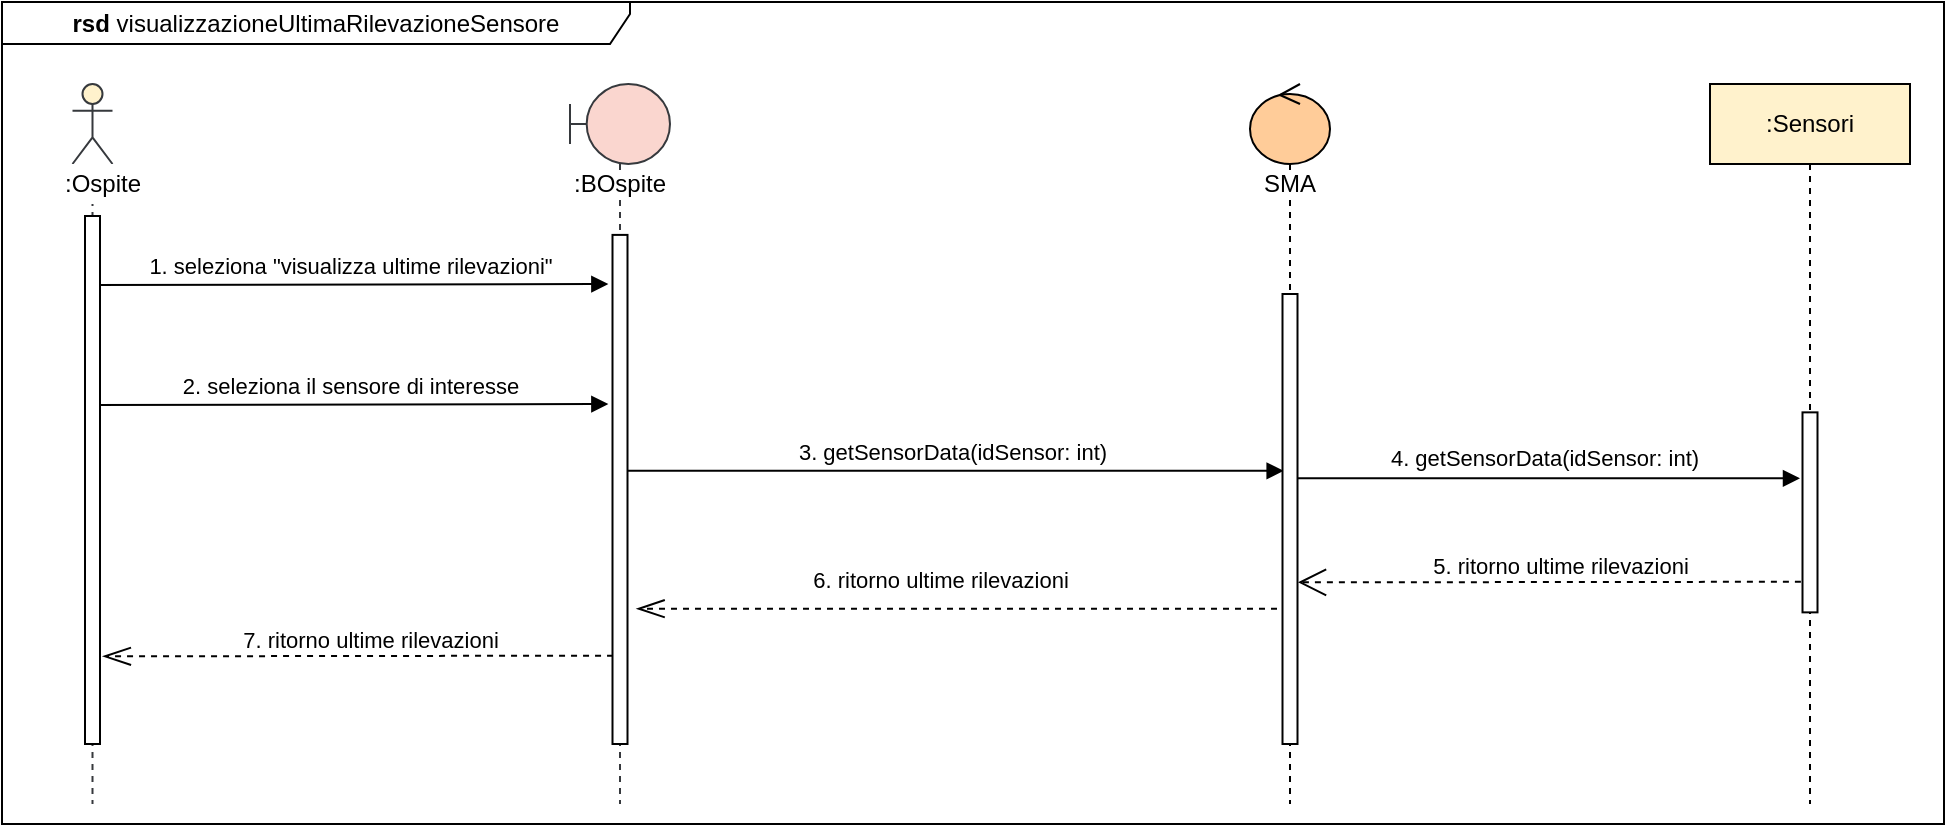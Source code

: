 <mxfile version="13.9.9" type="device"><diagram id="MIO8tU1UEvl1B__BIQpK" name="Page-1"><mxGraphModel dx="852" dy="1663" grid="1" gridSize="10" guides="1" tooltips="1" connect="1" arrows="1" fold="1" page="1" pageScale="1" pageWidth="827" pageHeight="1169" math="0" shadow="0"><root><mxCell id="0"/><mxCell id="1" parent="0"/><mxCell id="m__vmzDtQ2WGQhyhtvSt-1" value="1. seleziona &quot;visualizza ultime rilevazioni&quot;" style="html=1;verticalAlign=bottom;startArrow=none;endArrow=block;startSize=8;startFill=0;entryX=-0.276;entryY=0.609;entryDx=0;entryDy=0;entryPerimeter=0;" parent="1" edge="1"><mxGeometry x="0.003" relative="1" as="geometry"><mxPoint x="180.0" y="-859.54" as="sourcePoint"/><mxPoint x="439.18" y="-859.999" as="targetPoint"/><mxPoint as="offset"/></mxGeometry></mxCell><mxCell id="JuIasWMWRNm5lLTfhLt5-1" value="2. seleziona il sensore di interesse" style="html=1;verticalAlign=bottom;startArrow=none;endArrow=block;startSize=8;startFill=0;entryX=-0.276;entryY=0.609;entryDx=0;entryDy=0;entryPerimeter=0;" parent="1" edge="1"><mxGeometry x="0.003" relative="1" as="geometry"><mxPoint x="180.0" y="-799.54" as="sourcePoint"/><mxPoint x="439.18" y="-799.999" as="targetPoint"/><mxPoint as="offset"/></mxGeometry></mxCell><mxCell id="JuIasWMWRNm5lLTfhLt5-2" value="3. getSensorData(idSensor: int)" style="html=1;verticalAlign=bottom;startArrow=none;endArrow=block;startSize=8;startFill=0;entryX=0.076;entryY=0.747;entryDx=0;entryDy=0;entryPerimeter=0;" parent="1" edge="1"><mxGeometry relative="1" as="geometry"><mxPoint x="444.5" y="-766.575" as="sourcePoint"/><mxPoint x="776.82" y="-766.575" as="targetPoint"/></mxGeometry></mxCell><mxCell id="JuIasWMWRNm5lLTfhLt5-3" value="" style="endArrow=openThin;dashed=1;endFill=0;endSize=12;html=1;entryX=1.606;entryY=0.862;entryDx=0;entryDy=0;entryPerimeter=0;" parent="1" edge="1"><mxGeometry width="160" relative="1" as="geometry"><mxPoint x="779.5" y="-697.648" as="sourcePoint"/><mxPoint x="453.295" y="-697.648" as="targetPoint"/><Array as="points"/></mxGeometry></mxCell><mxCell id="JuIasWMWRNm5lLTfhLt5-4" value="&lt;span style=&quot;font-size: 11px&quot;&gt;6. ritorno ultime rilevazioni&lt;/span&gt;" style="text;html=1;align=center;verticalAlign=middle;resizable=0;points=[];autosize=1;" parent="1" vertex="1"><mxGeometry x="535" y="-721.82" width="140" height="20" as="geometry"/></mxCell><mxCell id="JuIasWMWRNm5lLTfhLt5-5" value="" style="endArrow=openThin;dashed=1;endFill=0;endSize=12;html=1;exitX=0.037;exitY=0.92;exitDx=0;exitDy=0;exitPerimeter=0;" parent="1" edge="1"><mxGeometry width="160" relative="1" as="geometry"><mxPoint x="441.527" y="-674.184" as="sourcePoint"/><mxPoint x="186.415" y="-673.82" as="targetPoint"/><Array as="points"/></mxGeometry></mxCell><mxCell id="JuIasWMWRNm5lLTfhLt5-6" value="&lt;span style=&quot;font-size: 11px&quot;&gt;7. ritorno ultime rilevazioni&lt;/span&gt;" style="text;html=1;align=center;verticalAlign=middle;resizable=0;points=[];autosize=1;" parent="1" vertex="1"><mxGeometry x="250.07" y="-691.82" width="140" height="20" as="geometry"/></mxCell><mxCell id="JuIasWMWRNm5lLTfhLt5-10" value="" style="shape=umlLifeline;participant=umlActor;perimeter=lifelinePerimeter;whiteSpace=wrap;html=1;container=1;collapsible=0;recursiveResize=0;verticalAlign=top;spacingTop=36;outlineConnect=0;strokeColor=#36393d;fillColor=#FFF2CC;" parent="1" vertex="1"><mxGeometry x="171.25" y="-960" width="20" height="360" as="geometry"/></mxCell><mxCell id="JuIasWMWRNm5lLTfhLt5-11" value="" style="html=1;points=[];perimeter=orthogonalPerimeter;fillColor=#ffffff;" parent="JuIasWMWRNm5lLTfhLt5-10" vertex="1"><mxGeometry x="6.25" y="66" width="7.5" height="264" as="geometry"/></mxCell><mxCell id="JuIasWMWRNm5lLTfhLt5-13" value=":Ospite" style="text;html=1;strokeColor=none;align=center;verticalAlign=middle;whiteSpace=wrap;rounded=0;fillColor=#ffffff;" parent="1" vertex="1"><mxGeometry x="150" y="-920" width="72.5" height="20" as="geometry"/></mxCell><mxCell id="JuIasWMWRNm5lLTfhLt5-14" value=":Sensori" style="shape=umlLifeline;perimeter=lifelinePerimeter;whiteSpace=wrap;html=1;container=1;collapsible=0;recursiveResize=0;outlineConnect=0;fillColor=#FFF2CC;" parent="1" vertex="1"><mxGeometry x="990" y="-960" width="100" height="360" as="geometry"/></mxCell><mxCell id="JuIasWMWRNm5lLTfhLt5-27" value="4. getSensorData(idSensor: int)" style="html=1;verticalAlign=bottom;startArrow=none;endArrow=block;startSize=8;startFill=0;" parent="JuIasWMWRNm5lLTfhLt5-14" edge="1"><mxGeometry x="-0.004" y="1" relative="1" as="geometry"><mxPoint x="-210.676" y="197.18" as="sourcePoint"/><mxPoint x="45" y="197.18" as="targetPoint"/><mxPoint as="offset"/></mxGeometry></mxCell><mxCell id="JuIasWMWRNm5lLTfhLt5-28" value="" style="html=1;points=[];perimeter=orthogonalPerimeter;fillColor=#ffffff;" parent="JuIasWMWRNm5lLTfhLt5-14" vertex="1"><mxGeometry x="46.25" y="164.18" width="7.5" height="100" as="geometry"/></mxCell><mxCell id="JuIasWMWRNm5lLTfhLt5-29" value="" style="endArrow=open;dashed=1;endFill=0;endSize=12;html=1;exitX=-0.107;exitY=0.847;exitDx=0;exitDy=0;exitPerimeter=0;" parent="JuIasWMWRNm5lLTfhLt5-14" source="JuIasWMWRNm5lLTfhLt5-28" edge="1"><mxGeometry width="160" relative="1" as="geometry"><mxPoint x="208.997" y="243.98" as="sourcePoint"/><mxPoint x="-206" y="249.18" as="targetPoint"/></mxGeometry></mxCell><mxCell id="JuIasWMWRNm5lLTfhLt5-16" value="&lt;span style=&quot;background-color: rgb(255 , 255 , 255)&quot;&gt;:BOspite&lt;/span&gt;" style="shape=umlLifeline;participant=umlBoundary;perimeter=lifelinePerimeter;whiteSpace=wrap;html=1;container=1;collapsible=0;recursiveResize=0;verticalAlign=top;spacingTop=36;outlineConnect=0;strokeColor=#36393d;fillColor=#FAD6CF;size=40;" parent="1" vertex="1"><mxGeometry x="420" y="-960" width="50" height="360" as="geometry"/></mxCell><mxCell id="JuIasWMWRNm5lLTfhLt5-17" value="" style="html=1;points=[];perimeter=orthogonalPerimeter;fillColor=#ffffff;" parent="JuIasWMWRNm5lLTfhLt5-16" vertex="1"><mxGeometry x="21.25" y="75.45" width="7.5" height="254.55" as="geometry"/></mxCell><mxCell id="JuIasWMWRNm5lLTfhLt5-18" value="&lt;span style=&quot;background-color: rgb(255 , 255 , 255)&quot;&gt;SMA&lt;/span&gt;" style="shape=umlLifeline;participant=umlControl;perimeter=lifelinePerimeter;whiteSpace=wrap;html=1;container=1;collapsible=0;recursiveResize=0;verticalAlign=top;spacingTop=36;outlineConnect=0;fillColor=#FFCC99;" parent="1" vertex="1"><mxGeometry x="760" y="-960" width="40" height="360" as="geometry"/></mxCell><mxCell id="JuIasWMWRNm5lLTfhLt5-19" value="" style="html=1;points=[];perimeter=orthogonalPerimeter;fillColor=#ffffff;" parent="JuIasWMWRNm5lLTfhLt5-18" vertex="1"><mxGeometry x="16.25" y="105" width="7.5" height="225" as="geometry"/></mxCell><mxCell id="JuIasWMWRNm5lLTfhLt5-30" value="&lt;font style=&quot;font-size: 11px&quot;&gt;5. ritorno ultime rilevazioni&lt;/font&gt;" style="text;html=1;align=center;verticalAlign=middle;resizable=0;points=[];autosize=1;" parent="1" vertex="1"><mxGeometry x="845" y="-728.82" width="140" height="20" as="geometry"/></mxCell><mxCell id="m__vmzDtQ2WGQhyhtvSt-2" value="&lt;b&gt;rsd &lt;/b&gt;visualizzazioneUltimaRilevazioneSensore" style="shape=umlFrame;whiteSpace=wrap;html=1;width=314;height=21;" parent="1" vertex="1"><mxGeometry x="136" y="-1001" width="971" height="411" as="geometry"/></mxCell></root></mxGraphModel></diagram></mxfile>